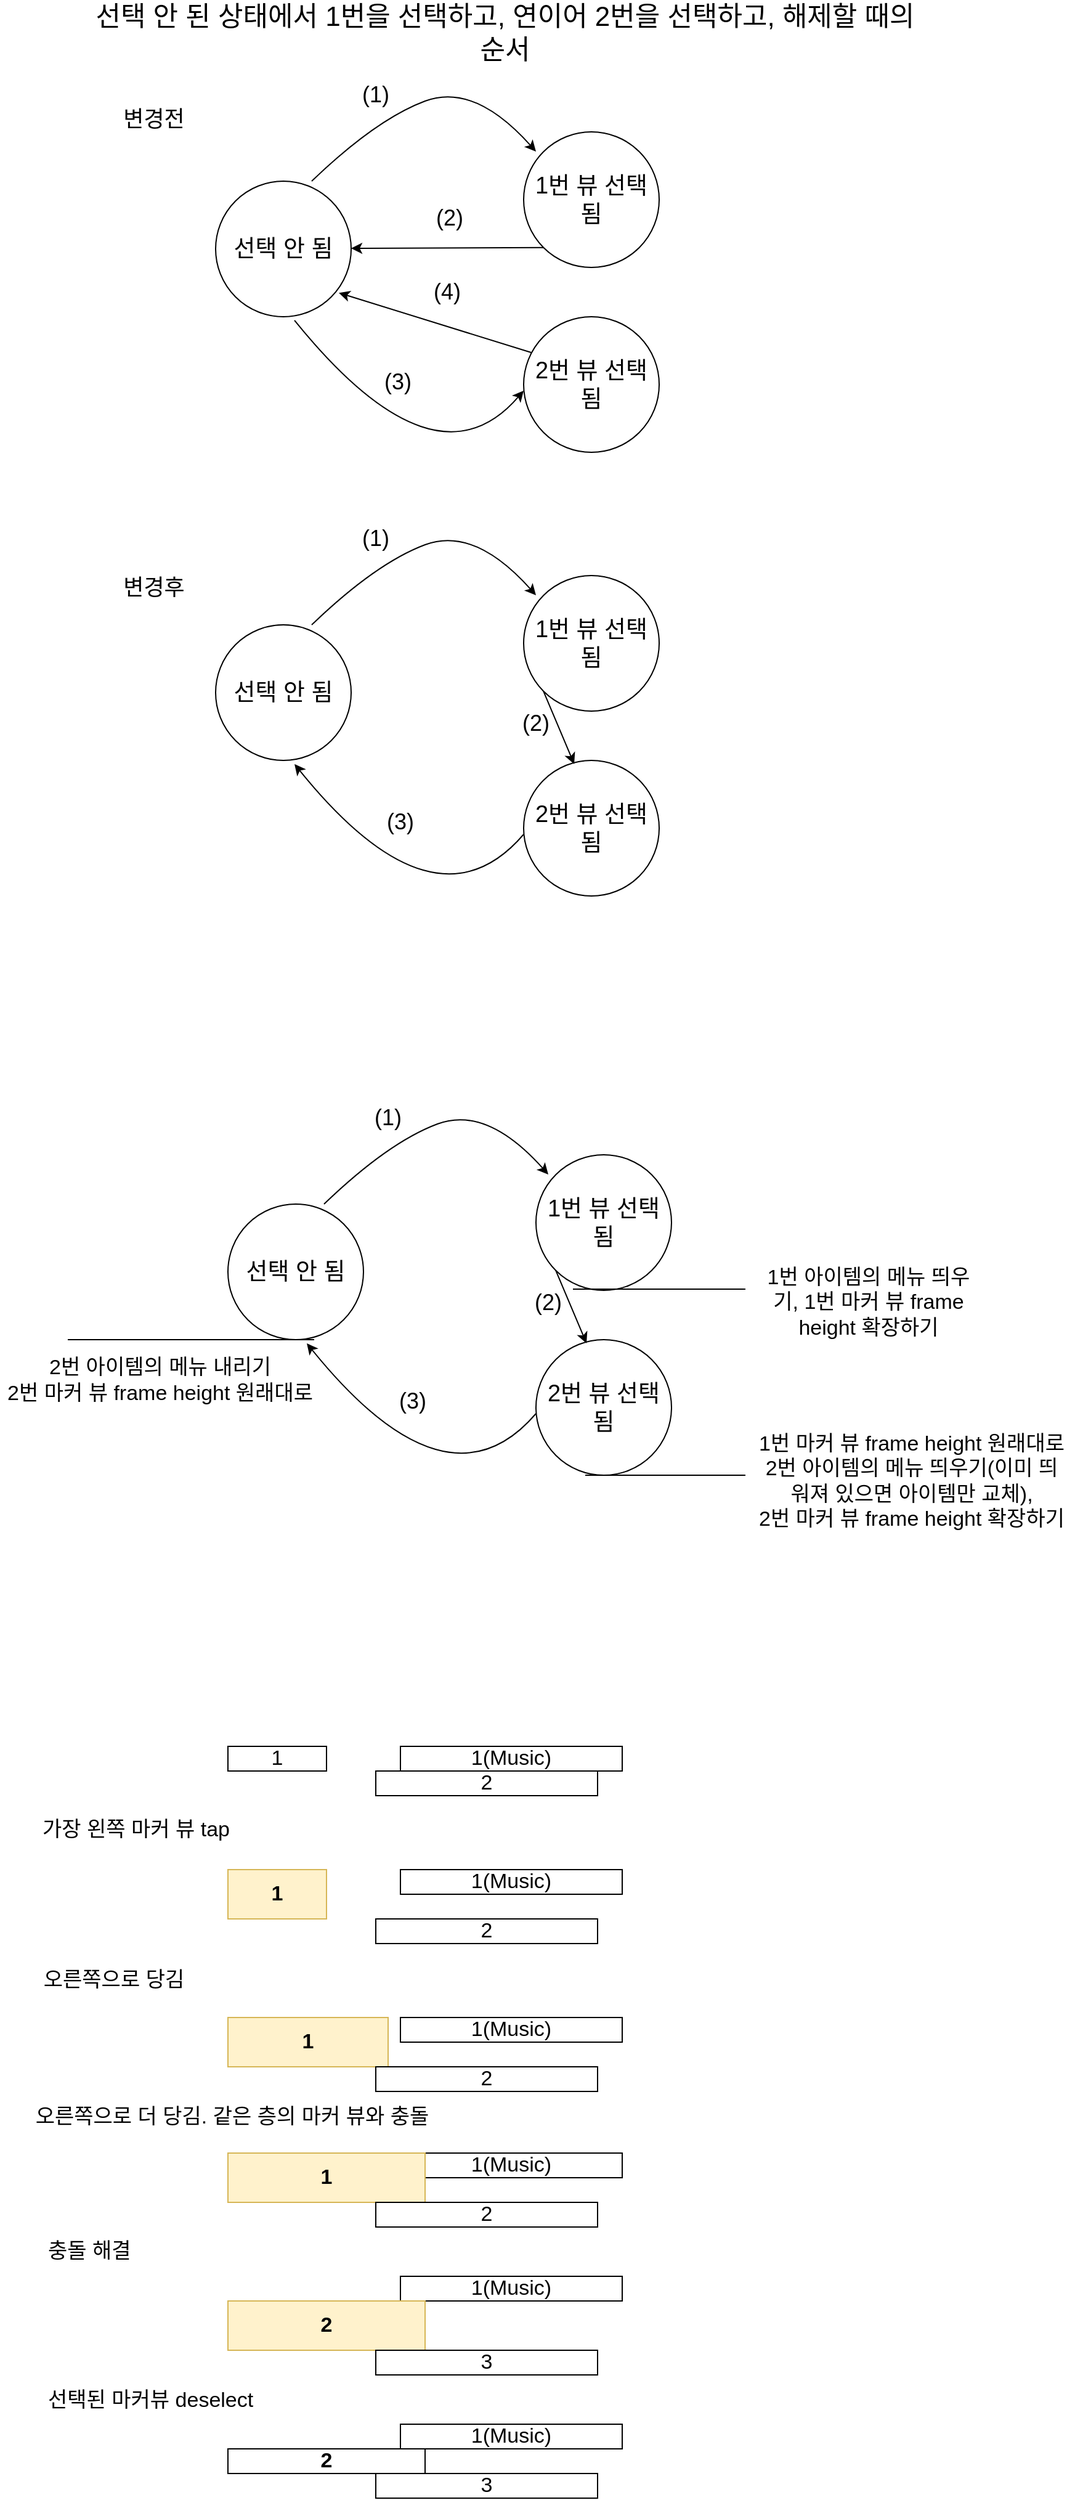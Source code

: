 <mxfile version="12.5.4" type="github">
  <diagram id="3GrweWL7lEuJ-Wkgwk7M" name="Page-1">
    <mxGraphModel dx="816" dy="546" grid="1" gridSize="10" guides="1" tooltips="1" connect="1" arrows="1" fold="1" page="1" pageScale="1" pageWidth="850" pageHeight="1100" math="0" shadow="0">
      <root>
        <mxCell id="0"/>
        <mxCell id="1" parent="0"/>
        <mxCell id="OQgviDJ9GYLtNcwG3lko-1" value="&lt;font style=&quot;font-size: 19px&quot;&gt;선택 안 됨&lt;/font&gt;" style="ellipse;whiteSpace=wrap;html=1;aspect=fixed;" parent="1" vertex="1">
          <mxGeometry x="190" y="170" width="110" height="110" as="geometry"/>
        </mxCell>
        <mxCell id="OQgviDJ9GYLtNcwG3lko-2" value="&lt;font style=&quot;font-size: 19px&quot;&gt;1번 뷰 선택됨&lt;/font&gt;" style="ellipse;whiteSpace=wrap;html=1;aspect=fixed;" parent="1" vertex="1">
          <mxGeometry x="440" y="130" width="110" height="110" as="geometry"/>
        </mxCell>
        <mxCell id="OQgviDJ9GYLtNcwG3lko-3" value="&lt;font style=&quot;font-size: 19px&quot;&gt;2번 뷰 선택됨&lt;/font&gt;" style="ellipse;whiteSpace=wrap;html=1;aspect=fixed;" parent="1" vertex="1">
          <mxGeometry x="440" y="280" width="110" height="110" as="geometry"/>
        </mxCell>
        <mxCell id="OQgviDJ9GYLtNcwG3lko-4" value="&lt;font style=&quot;font-size: 22px&quot;&gt;선택 안 된 상태에서 1번을 선택하고, 연이어 2번을 선택하고, 해제할 때의 순서&lt;/font&gt;" style="text;html=1;strokeColor=none;fillColor=none;align=center;verticalAlign=middle;whiteSpace=wrap;rounded=0;" parent="1" vertex="1">
          <mxGeometry x="80" y="30" width="690" height="40" as="geometry"/>
        </mxCell>
        <mxCell id="OQgviDJ9GYLtNcwG3lko-6" value="" style="curved=1;endArrow=classic;html=1;entryX=0.091;entryY=0.145;entryDx=0;entryDy=0;entryPerimeter=0;exitX=0.709;exitY=0;exitDx=0;exitDy=0;exitPerimeter=0;" parent="1" source="OQgviDJ9GYLtNcwG3lko-1" target="OQgviDJ9GYLtNcwG3lko-2" edge="1">
          <mxGeometry width="50" height="50" relative="1" as="geometry">
            <mxPoint x="120" y="190" as="sourcePoint"/>
            <mxPoint x="320" y="360" as="targetPoint"/>
            <Array as="points">
              <mxPoint x="320" y="120"/>
              <mxPoint x="400" y="90"/>
            </Array>
          </mxGeometry>
        </mxCell>
        <mxCell id="OQgviDJ9GYLtNcwG3lko-7" value="" style="curved=1;endArrow=classic;html=1;entryX=0.091;entryY=0.145;entryDx=0;entryDy=0;entryPerimeter=0;exitX=0.582;exitY=1.027;exitDx=0;exitDy=0;exitPerimeter=0;" parent="1" source="OQgviDJ9GYLtNcwG3lko-1" edge="1">
          <mxGeometry width="50" height="50" relative="1" as="geometry">
            <mxPoint x="257.98" y="364.05" as="sourcePoint"/>
            <mxPoint x="440" y="340.0" as="targetPoint"/>
            <Array as="points">
              <mxPoint x="367.98" y="424.05"/>
            </Array>
          </mxGeometry>
        </mxCell>
        <mxCell id="OQgviDJ9GYLtNcwG3lko-8" value="" style="endArrow=classic;html=1;exitX=0;exitY=1;exitDx=0;exitDy=0;" parent="1" source="OQgviDJ9GYLtNcwG3lko-2" edge="1">
          <mxGeometry width="50" height="50" relative="1" as="geometry">
            <mxPoint x="450" y="225" as="sourcePoint"/>
            <mxPoint x="300" y="224.5" as="targetPoint"/>
          </mxGeometry>
        </mxCell>
        <mxCell id="OQgviDJ9GYLtNcwG3lko-9" value="(1)" style="text;html=1;strokeColor=none;fillColor=none;align=center;verticalAlign=middle;whiteSpace=wrap;rounded=0;fontSize=18;" parent="1" vertex="1">
          <mxGeometry x="300" y="90" width="40" height="20" as="geometry"/>
        </mxCell>
        <mxCell id="OQgviDJ9GYLtNcwG3lko-10" value="(2)" style="text;html=1;strokeColor=none;fillColor=none;align=center;verticalAlign=middle;whiteSpace=wrap;rounded=0;fontSize=18;" parent="1" vertex="1">
          <mxGeometry x="360" y="190" width="40" height="20" as="geometry"/>
        </mxCell>
        <mxCell id="OQgviDJ9GYLtNcwG3lko-11" value="(3)" style="text;html=1;strokeColor=none;fillColor=none;align=center;verticalAlign=middle;whiteSpace=wrap;rounded=0;fontSize=18;" parent="1" vertex="1">
          <mxGeometry x="318" y="323" width="40" height="20" as="geometry"/>
        </mxCell>
        <mxCell id="OQgviDJ9GYLtNcwG3lko-12" value="&lt;font style=&quot;font-size: 19px&quot;&gt;선택 안 됨&lt;/font&gt;" style="ellipse;whiteSpace=wrap;html=1;aspect=fixed;" parent="1" vertex="1">
          <mxGeometry x="190" y="530" width="110" height="110" as="geometry"/>
        </mxCell>
        <mxCell id="OQgviDJ9GYLtNcwG3lko-13" value="&lt;font style=&quot;font-size: 19px&quot;&gt;1번 뷰 선택됨&lt;/font&gt;" style="ellipse;whiteSpace=wrap;html=1;aspect=fixed;" parent="1" vertex="1">
          <mxGeometry x="440" y="490" width="110" height="110" as="geometry"/>
        </mxCell>
        <mxCell id="OQgviDJ9GYLtNcwG3lko-14" value="&lt;font style=&quot;font-size: 19px&quot;&gt;2번 뷰 선택됨&lt;/font&gt;" style="ellipse;whiteSpace=wrap;html=1;aspect=fixed;" parent="1" vertex="1">
          <mxGeometry x="440" y="640" width="110" height="110" as="geometry"/>
        </mxCell>
        <mxCell id="OQgviDJ9GYLtNcwG3lko-15" value="" style="curved=1;endArrow=classic;html=1;entryX=0.091;entryY=0.145;entryDx=0;entryDy=0;entryPerimeter=0;exitX=0.709;exitY=0;exitDx=0;exitDy=0;exitPerimeter=0;" parent="1" source="OQgviDJ9GYLtNcwG3lko-12" target="OQgviDJ9GYLtNcwG3lko-13" edge="1">
          <mxGeometry width="50" height="50" relative="1" as="geometry">
            <mxPoint x="120" y="550" as="sourcePoint"/>
            <mxPoint x="320" y="720" as="targetPoint"/>
            <Array as="points">
              <mxPoint x="320" y="480"/>
              <mxPoint x="400" y="450"/>
            </Array>
          </mxGeometry>
        </mxCell>
        <mxCell id="OQgviDJ9GYLtNcwG3lko-16" value="" style="curved=1;endArrow=none;html=1;entryX=0.091;entryY=0.145;entryDx=0;entryDy=0;entryPerimeter=0;exitX=0.582;exitY=1.027;exitDx=0;exitDy=0;exitPerimeter=0;startArrow=classic;startFill=1;endFill=0;" parent="1" source="OQgviDJ9GYLtNcwG3lko-12" edge="1">
          <mxGeometry width="50" height="50" relative="1" as="geometry">
            <mxPoint x="257.98" y="724.05" as="sourcePoint"/>
            <mxPoint x="440" y="700" as="targetPoint"/>
            <Array as="points">
              <mxPoint x="367.98" y="784.05"/>
            </Array>
          </mxGeometry>
        </mxCell>
        <mxCell id="OQgviDJ9GYLtNcwG3lko-17" value="" style="endArrow=classic;html=1;exitX=0;exitY=1;exitDx=0;exitDy=0;entryX=0.373;entryY=0.027;entryDx=0;entryDy=0;entryPerimeter=0;" parent="1" source="OQgviDJ9GYLtNcwG3lko-13" target="OQgviDJ9GYLtNcwG3lko-14" edge="1">
          <mxGeometry width="50" height="50" relative="1" as="geometry">
            <mxPoint x="450" y="585" as="sourcePoint"/>
            <mxPoint x="300" y="584.5" as="targetPoint"/>
          </mxGeometry>
        </mxCell>
        <mxCell id="OQgviDJ9GYLtNcwG3lko-18" value="(1)" style="text;html=1;strokeColor=none;fillColor=none;align=center;verticalAlign=middle;whiteSpace=wrap;rounded=0;fontSize=18;" parent="1" vertex="1">
          <mxGeometry x="300" y="450" width="40" height="20" as="geometry"/>
        </mxCell>
        <mxCell id="OQgviDJ9GYLtNcwG3lko-19" value="(2)" style="text;html=1;strokeColor=none;fillColor=none;align=center;verticalAlign=middle;whiteSpace=wrap;rounded=0;fontSize=18;" parent="1" vertex="1">
          <mxGeometry x="430" y="600" width="40" height="20" as="geometry"/>
        </mxCell>
        <mxCell id="OQgviDJ9GYLtNcwG3lko-20" value="(3)" style="text;html=1;strokeColor=none;fillColor=none;align=center;verticalAlign=middle;whiteSpace=wrap;rounded=0;fontSize=18;" parent="1" vertex="1">
          <mxGeometry x="320" y="680" width="40" height="20" as="geometry"/>
        </mxCell>
        <mxCell id="OQgviDJ9GYLtNcwG3lko-21" value="변경전" style="text;html=1;strokeColor=none;fillColor=none;align=center;verticalAlign=middle;whiteSpace=wrap;rounded=0;fontSize=18;" parent="1" vertex="1">
          <mxGeometry x="110" y="110" width="60" height="20" as="geometry"/>
        </mxCell>
        <mxCell id="OQgviDJ9GYLtNcwG3lko-22" value="" style="endArrow=classic;html=1;exitX=0.055;exitY=0.264;exitDx=0;exitDy=0;exitPerimeter=0;" parent="1" source="OQgviDJ9GYLtNcwG3lko-3" edge="1">
          <mxGeometry width="50" height="50" relative="1" as="geometry">
            <mxPoint x="446.109" y="260.001" as="sourcePoint"/>
            <mxPoint x="290" y="260.61" as="targetPoint"/>
          </mxGeometry>
        </mxCell>
        <mxCell id="OQgviDJ9GYLtNcwG3lko-23" value="(4)" style="text;html=1;strokeColor=none;fillColor=none;align=center;verticalAlign=middle;whiteSpace=wrap;rounded=0;fontSize=18;" parent="1" vertex="1">
          <mxGeometry x="358" y="250" width="40" height="20" as="geometry"/>
        </mxCell>
        <mxCell id="OQgviDJ9GYLtNcwG3lko-24" value="변경후" style="text;html=1;strokeColor=none;fillColor=none;align=center;verticalAlign=middle;whiteSpace=wrap;rounded=0;fontSize=18;" parent="1" vertex="1">
          <mxGeometry x="110" y="490" width="60" height="20" as="geometry"/>
        </mxCell>
        <mxCell id="vYXBHV7eyF-yvq-f9-eo-1" value="&lt;font style=&quot;font-size: 19px&quot;&gt;선택 안 됨&lt;/font&gt;" style="ellipse;whiteSpace=wrap;html=1;aspect=fixed;" vertex="1" parent="1">
          <mxGeometry x="200" y="1000" width="110" height="110" as="geometry"/>
        </mxCell>
        <mxCell id="vYXBHV7eyF-yvq-f9-eo-2" value="&lt;font style=&quot;font-size: 19px&quot;&gt;1번 뷰 선택됨&lt;/font&gt;" style="ellipse;whiteSpace=wrap;html=1;aspect=fixed;" vertex="1" parent="1">
          <mxGeometry x="450" y="960" width="110" height="110" as="geometry"/>
        </mxCell>
        <mxCell id="vYXBHV7eyF-yvq-f9-eo-3" value="&lt;font style=&quot;font-size: 19px&quot;&gt;2번 뷰 선택됨&lt;/font&gt;" style="ellipse;whiteSpace=wrap;html=1;aspect=fixed;" vertex="1" parent="1">
          <mxGeometry x="450" y="1110" width="110" height="110" as="geometry"/>
        </mxCell>
        <mxCell id="vYXBHV7eyF-yvq-f9-eo-4" value="" style="curved=1;endArrow=classic;html=1;entryX=0.091;entryY=0.145;entryDx=0;entryDy=0;entryPerimeter=0;exitX=0.709;exitY=0;exitDx=0;exitDy=0;exitPerimeter=0;" edge="1" parent="1" source="vYXBHV7eyF-yvq-f9-eo-1" target="vYXBHV7eyF-yvq-f9-eo-2">
          <mxGeometry width="50" height="50" relative="1" as="geometry">
            <mxPoint x="130" y="1020" as="sourcePoint"/>
            <mxPoint x="330" y="1190" as="targetPoint"/>
            <Array as="points">
              <mxPoint x="330" y="950"/>
              <mxPoint x="410" y="920"/>
            </Array>
          </mxGeometry>
        </mxCell>
        <mxCell id="vYXBHV7eyF-yvq-f9-eo-5" value="" style="curved=1;endArrow=none;html=1;entryX=0.091;entryY=0.145;entryDx=0;entryDy=0;entryPerimeter=0;exitX=0.582;exitY=1.027;exitDx=0;exitDy=0;exitPerimeter=0;startArrow=classic;startFill=1;endFill=0;" edge="1" parent="1" source="vYXBHV7eyF-yvq-f9-eo-1">
          <mxGeometry width="50" height="50" relative="1" as="geometry">
            <mxPoint x="267.98" y="1194.05" as="sourcePoint"/>
            <mxPoint x="450" y="1170" as="targetPoint"/>
            <Array as="points">
              <mxPoint x="377.98" y="1254.05"/>
            </Array>
          </mxGeometry>
        </mxCell>
        <mxCell id="vYXBHV7eyF-yvq-f9-eo-6" value="" style="endArrow=classic;html=1;exitX=0;exitY=1;exitDx=0;exitDy=0;entryX=0.373;entryY=0.027;entryDx=0;entryDy=0;entryPerimeter=0;" edge="1" parent="1" source="vYXBHV7eyF-yvq-f9-eo-2" target="vYXBHV7eyF-yvq-f9-eo-3">
          <mxGeometry width="50" height="50" relative="1" as="geometry">
            <mxPoint x="460" y="1055" as="sourcePoint"/>
            <mxPoint x="310" y="1054.5" as="targetPoint"/>
          </mxGeometry>
        </mxCell>
        <mxCell id="vYXBHV7eyF-yvq-f9-eo-7" value="(1)" style="text;html=1;strokeColor=none;fillColor=none;align=center;verticalAlign=middle;whiteSpace=wrap;rounded=0;fontSize=18;" vertex="1" parent="1">
          <mxGeometry x="310" y="920" width="40" height="20" as="geometry"/>
        </mxCell>
        <mxCell id="vYXBHV7eyF-yvq-f9-eo-8" value="(2)" style="text;html=1;strokeColor=none;fillColor=none;align=center;verticalAlign=middle;whiteSpace=wrap;rounded=0;fontSize=18;" vertex="1" parent="1">
          <mxGeometry x="440" y="1070" width="40" height="20" as="geometry"/>
        </mxCell>
        <mxCell id="vYXBHV7eyF-yvq-f9-eo-9" value="(3)" style="text;html=1;strokeColor=none;fillColor=none;align=center;verticalAlign=middle;whiteSpace=wrap;rounded=0;fontSize=18;" vertex="1" parent="1">
          <mxGeometry x="330" y="1150" width="40" height="20" as="geometry"/>
        </mxCell>
        <mxCell id="vYXBHV7eyF-yvq-f9-eo-10" value="" style="endArrow=none;html=1;" edge="1" parent="1">
          <mxGeometry width="50" height="50" relative="1" as="geometry">
            <mxPoint x="480" y="1069" as="sourcePoint"/>
            <mxPoint x="620" y="1069" as="targetPoint"/>
          </mxGeometry>
        </mxCell>
        <mxCell id="vYXBHV7eyF-yvq-f9-eo-11" value="" style="endArrow=none;html=1;" edge="1" parent="1">
          <mxGeometry width="50" height="50" relative="1" as="geometry">
            <mxPoint x="490" y="1220" as="sourcePoint"/>
            <mxPoint x="620" y="1220" as="targetPoint"/>
          </mxGeometry>
        </mxCell>
        <mxCell id="vYXBHV7eyF-yvq-f9-eo-12" value="1번 아이템의 메뉴 띄우기, 1번 마커 뷰 frame height 확장하기" style="text;html=1;strokeColor=none;fillColor=none;align=center;verticalAlign=middle;whiteSpace=wrap;rounded=0;fontSize=17;" vertex="1" parent="1">
          <mxGeometry x="630" y="1030" width="180" height="100" as="geometry"/>
        </mxCell>
        <mxCell id="vYXBHV7eyF-yvq-f9-eo-13" value="1번 마커 뷰 frame height 원래대로&lt;br&gt;2번 아이템의 메뉴 띄우기(이미 띄워져 있으면 아이템만 교체), &lt;br&gt;2번 마커 뷰 frame height 확장하기" style="text;html=1;strokeColor=none;fillColor=none;align=center;verticalAlign=middle;whiteSpace=wrap;rounded=0;fontSize=17;" vertex="1" parent="1">
          <mxGeometry x="630" y="1175" width="250" height="100" as="geometry"/>
        </mxCell>
        <mxCell id="vYXBHV7eyF-yvq-f9-eo-14" value="" style="endArrow=none;html=1;" edge="1" parent="1">
          <mxGeometry width="50" height="50" relative="1" as="geometry">
            <mxPoint x="70" y="1110" as="sourcePoint"/>
            <mxPoint x="270" y="1110" as="targetPoint"/>
          </mxGeometry>
        </mxCell>
        <mxCell id="vYXBHV7eyF-yvq-f9-eo-15" value="2번 아이템의 메뉴 내리기&lt;br&gt;2번 마커 뷰 frame height 원래대로" style="text;html=1;strokeColor=none;fillColor=none;align=center;verticalAlign=middle;whiteSpace=wrap;rounded=0;fontSize=17;" vertex="1" parent="1">
          <mxGeometry x="20" y="1110" width="250" height="65" as="geometry"/>
        </mxCell>
        <mxCell id="vYXBHV7eyF-yvq-f9-eo-16" value="1(Music)" style="rounded=0;whiteSpace=wrap;html=1;fontSize=17;" vertex="1" parent="1">
          <mxGeometry x="340" y="1440" width="180" height="20" as="geometry"/>
        </mxCell>
        <mxCell id="vYXBHV7eyF-yvq-f9-eo-17" value="1" style="rounded=0;whiteSpace=wrap;html=1;fontSize=17;" vertex="1" parent="1">
          <mxGeometry x="200" y="1440" width="80" height="20" as="geometry"/>
        </mxCell>
        <mxCell id="vYXBHV7eyF-yvq-f9-eo-18" value="2" style="rounded=0;whiteSpace=wrap;html=1;fontSize=17;" vertex="1" parent="1">
          <mxGeometry x="320" y="1460" width="180" height="20" as="geometry"/>
        </mxCell>
        <mxCell id="vYXBHV7eyF-yvq-f9-eo-19" value="1(Music)" style="rounded=0;whiteSpace=wrap;html=1;fontSize=17;" vertex="1" parent="1">
          <mxGeometry x="340" y="1540" width="180" height="20" as="geometry"/>
        </mxCell>
        <mxCell id="vYXBHV7eyF-yvq-f9-eo-20" value="1" style="rounded=0;whiteSpace=wrap;html=1;fontSize=17;fontStyle=1;fillColor=#fff2cc;strokeColor=#d6b656;" vertex="1" parent="1">
          <mxGeometry x="200" y="1540" width="80" height="40" as="geometry"/>
        </mxCell>
        <mxCell id="vYXBHV7eyF-yvq-f9-eo-21" value="2" style="rounded=0;whiteSpace=wrap;html=1;fontSize=17;" vertex="1" parent="1">
          <mxGeometry x="320" y="1580" width="180" height="20" as="geometry"/>
        </mxCell>
        <mxCell id="vYXBHV7eyF-yvq-f9-eo-22" value="1(Music)" style="rounded=0;whiteSpace=wrap;html=1;fontSize=17;" vertex="1" parent="1">
          <mxGeometry x="340" y="1660" width="180" height="20" as="geometry"/>
        </mxCell>
        <mxCell id="vYXBHV7eyF-yvq-f9-eo-23" value="1" style="rounded=0;whiteSpace=wrap;html=1;fontSize=17;fontStyle=1;fillColor=#fff2cc;strokeColor=#d6b656;" vertex="1" parent="1">
          <mxGeometry x="200" y="1660" width="130" height="40" as="geometry"/>
        </mxCell>
        <mxCell id="vYXBHV7eyF-yvq-f9-eo-24" value="2" style="rounded=0;whiteSpace=wrap;html=1;fontSize=17;" vertex="1" parent="1">
          <mxGeometry x="320" y="1700" width="180" height="20" as="geometry"/>
        </mxCell>
        <mxCell id="vYXBHV7eyF-yvq-f9-eo-34" value="1(Music)" style="rounded=0;whiteSpace=wrap;html=1;fontSize=17;" vertex="1" parent="1">
          <mxGeometry x="340" y="1770" width="180" height="20" as="geometry"/>
        </mxCell>
        <mxCell id="vYXBHV7eyF-yvq-f9-eo-35" value="1" style="rounded=0;whiteSpace=wrap;html=1;fontSize=17;fontStyle=1;fillColor=#fff2cc;strokeColor=#d6b656;" vertex="1" parent="1">
          <mxGeometry x="200" y="1770" width="160" height="40" as="geometry"/>
        </mxCell>
        <mxCell id="vYXBHV7eyF-yvq-f9-eo-36" value="2" style="rounded=0;whiteSpace=wrap;html=1;fontSize=17;" vertex="1" parent="1">
          <mxGeometry x="320" y="1810" width="180" height="20" as="geometry"/>
        </mxCell>
        <mxCell id="vYXBHV7eyF-yvq-f9-eo-37" value="1(Music)" style="rounded=0;whiteSpace=wrap;html=1;fontSize=17;" vertex="1" parent="1">
          <mxGeometry x="340" y="1870" width="180" height="20" as="geometry"/>
        </mxCell>
        <mxCell id="vYXBHV7eyF-yvq-f9-eo-38" value="2" style="rounded=0;whiteSpace=wrap;html=1;fontSize=17;fontStyle=1;fillColor=#fff2cc;strokeColor=#d6b656;" vertex="1" parent="1">
          <mxGeometry x="200" y="1890" width="160" height="40" as="geometry"/>
        </mxCell>
        <mxCell id="vYXBHV7eyF-yvq-f9-eo-39" value="3" style="rounded=0;whiteSpace=wrap;html=1;fontSize=17;" vertex="1" parent="1">
          <mxGeometry x="320" y="1930" width="180" height="20" as="geometry"/>
        </mxCell>
        <mxCell id="vYXBHV7eyF-yvq-f9-eo-40" value="1(Music)" style="rounded=0;whiteSpace=wrap;html=1;fontSize=17;" vertex="1" parent="1">
          <mxGeometry x="340" y="1990" width="180" height="20" as="geometry"/>
        </mxCell>
        <mxCell id="vYXBHV7eyF-yvq-f9-eo-41" value="2" style="rounded=0;whiteSpace=wrap;html=1;fontSize=17;fontStyle=1;" vertex="1" parent="1">
          <mxGeometry x="200" y="2010" width="160" height="20" as="geometry"/>
        </mxCell>
        <mxCell id="vYXBHV7eyF-yvq-f9-eo-42" value="3" style="rounded=0;whiteSpace=wrap;html=1;fontSize=17;" vertex="1" parent="1">
          <mxGeometry x="320" y="2030" width="180" height="20" as="geometry"/>
        </mxCell>
        <mxCell id="vYXBHV7eyF-yvq-f9-eo-43" value="가장 왼쪽 마커 뷰 tap" style="text;html=1;strokeColor=none;fillColor=none;align=center;verticalAlign=middle;whiteSpace=wrap;rounded=0;fontSize=17;" vertex="1" parent="1">
          <mxGeometry x="33" y="1498" width="185" height="20" as="geometry"/>
        </mxCell>
        <mxCell id="vYXBHV7eyF-yvq-f9-eo-45" value="오른쪽으로 당김" style="text;html=1;strokeColor=none;fillColor=none;align=center;verticalAlign=middle;whiteSpace=wrap;rounded=0;fontSize=17;" vertex="1" parent="1">
          <mxGeometry x="15" y="1620" width="185" height="20" as="geometry"/>
        </mxCell>
        <mxCell id="vYXBHV7eyF-yvq-f9-eo-46" value="오른쪽으로 더 당김. 같은 층의 마커 뷰와 충돌" style="text;html=1;strokeColor=none;fillColor=none;align=center;verticalAlign=middle;whiteSpace=wrap;rounded=0;fontSize=17;" vertex="1" parent="1">
          <mxGeometry x="41" y="1731" width="325" height="20" as="geometry"/>
        </mxCell>
        <mxCell id="vYXBHV7eyF-yvq-f9-eo-47" value="충돌 해결" style="text;html=1;strokeColor=none;fillColor=none;align=left;verticalAlign=middle;whiteSpace=wrap;rounded=0;fontSize=17;" vertex="1" parent="1">
          <mxGeometry x="52" y="1840" width="325" height="20" as="geometry"/>
        </mxCell>
        <mxCell id="vYXBHV7eyF-yvq-f9-eo-48" value="선택된 마커뷰 deselect" style="text;html=1;strokeColor=none;fillColor=none;align=left;verticalAlign=middle;whiteSpace=wrap;rounded=0;fontSize=17;" vertex="1" parent="1">
          <mxGeometry x="52" y="1961" width="325" height="20" as="geometry"/>
        </mxCell>
      </root>
    </mxGraphModel>
  </diagram>
</mxfile>

